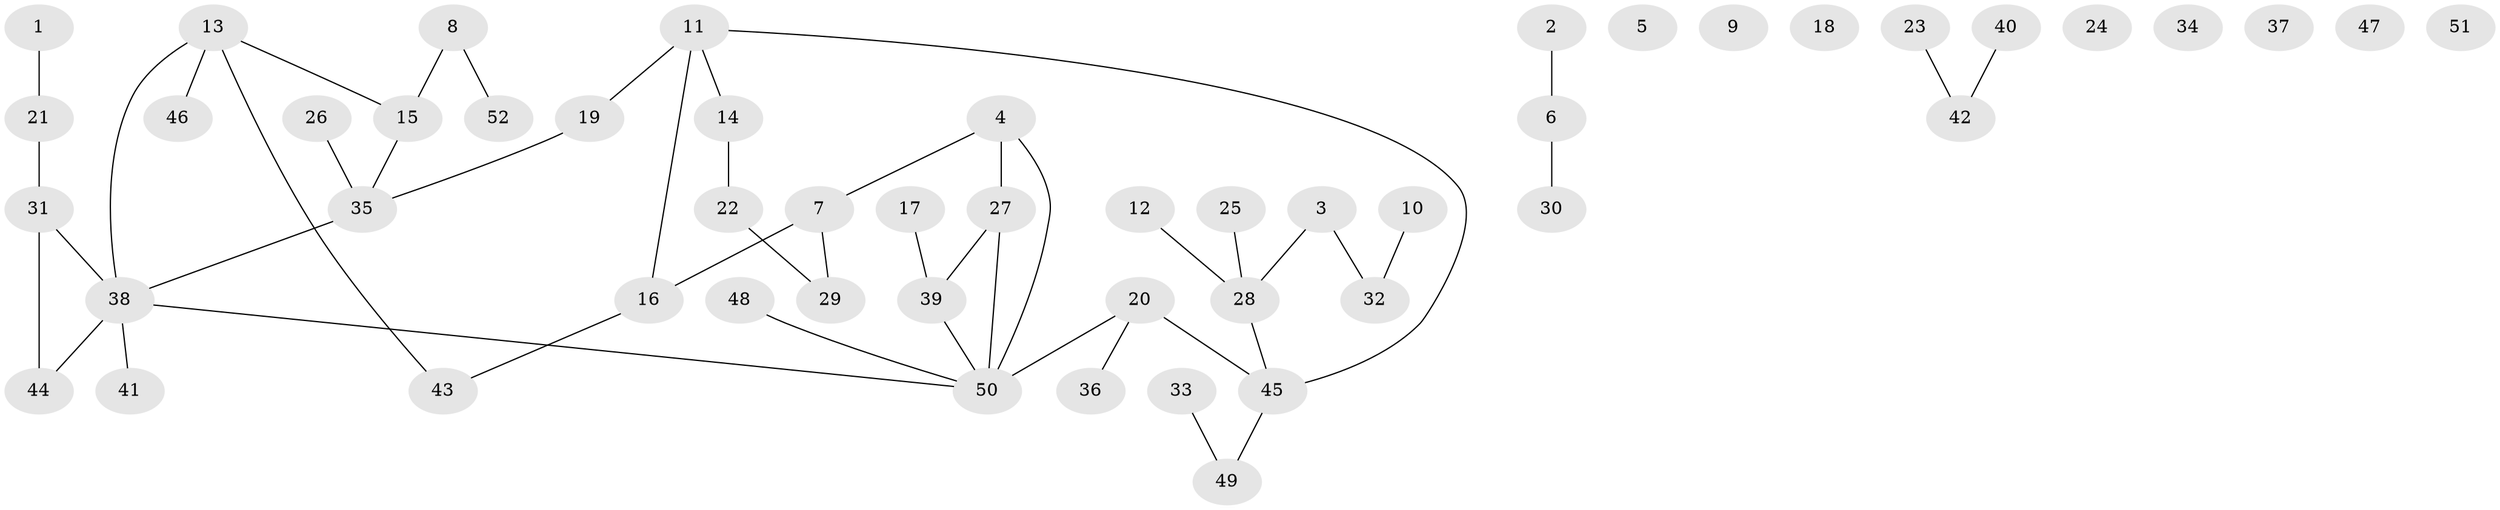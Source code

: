 // coarse degree distribution, {1: 0.37037037037037035, 4: 0.07407407407407407, 3: 0.037037037037037035, 0: 0.2962962962962963, 2: 0.18518518518518517, 9: 0.037037037037037035}
// Generated by graph-tools (version 1.1) at 2025/16/03/04/25 18:16:32]
// undirected, 52 vertices, 49 edges
graph export_dot {
graph [start="1"]
  node [color=gray90,style=filled];
  1;
  2;
  3;
  4;
  5;
  6;
  7;
  8;
  9;
  10;
  11;
  12;
  13;
  14;
  15;
  16;
  17;
  18;
  19;
  20;
  21;
  22;
  23;
  24;
  25;
  26;
  27;
  28;
  29;
  30;
  31;
  32;
  33;
  34;
  35;
  36;
  37;
  38;
  39;
  40;
  41;
  42;
  43;
  44;
  45;
  46;
  47;
  48;
  49;
  50;
  51;
  52;
  1 -- 21;
  2 -- 6;
  3 -- 28;
  3 -- 32;
  4 -- 7;
  4 -- 27;
  4 -- 50;
  6 -- 30;
  7 -- 16;
  7 -- 29;
  8 -- 15;
  8 -- 52;
  10 -- 32;
  11 -- 14;
  11 -- 16;
  11 -- 19;
  11 -- 45;
  12 -- 28;
  13 -- 15;
  13 -- 38;
  13 -- 43;
  13 -- 46;
  14 -- 22;
  15 -- 35;
  16 -- 43;
  17 -- 39;
  19 -- 35;
  20 -- 36;
  20 -- 45;
  20 -- 50;
  21 -- 31;
  22 -- 29;
  23 -- 42;
  25 -- 28;
  26 -- 35;
  27 -- 39;
  27 -- 50;
  28 -- 45;
  31 -- 38;
  31 -- 44;
  33 -- 49;
  35 -- 38;
  38 -- 41;
  38 -- 44;
  38 -- 50;
  39 -- 50;
  40 -- 42;
  45 -- 49;
  48 -- 50;
}
